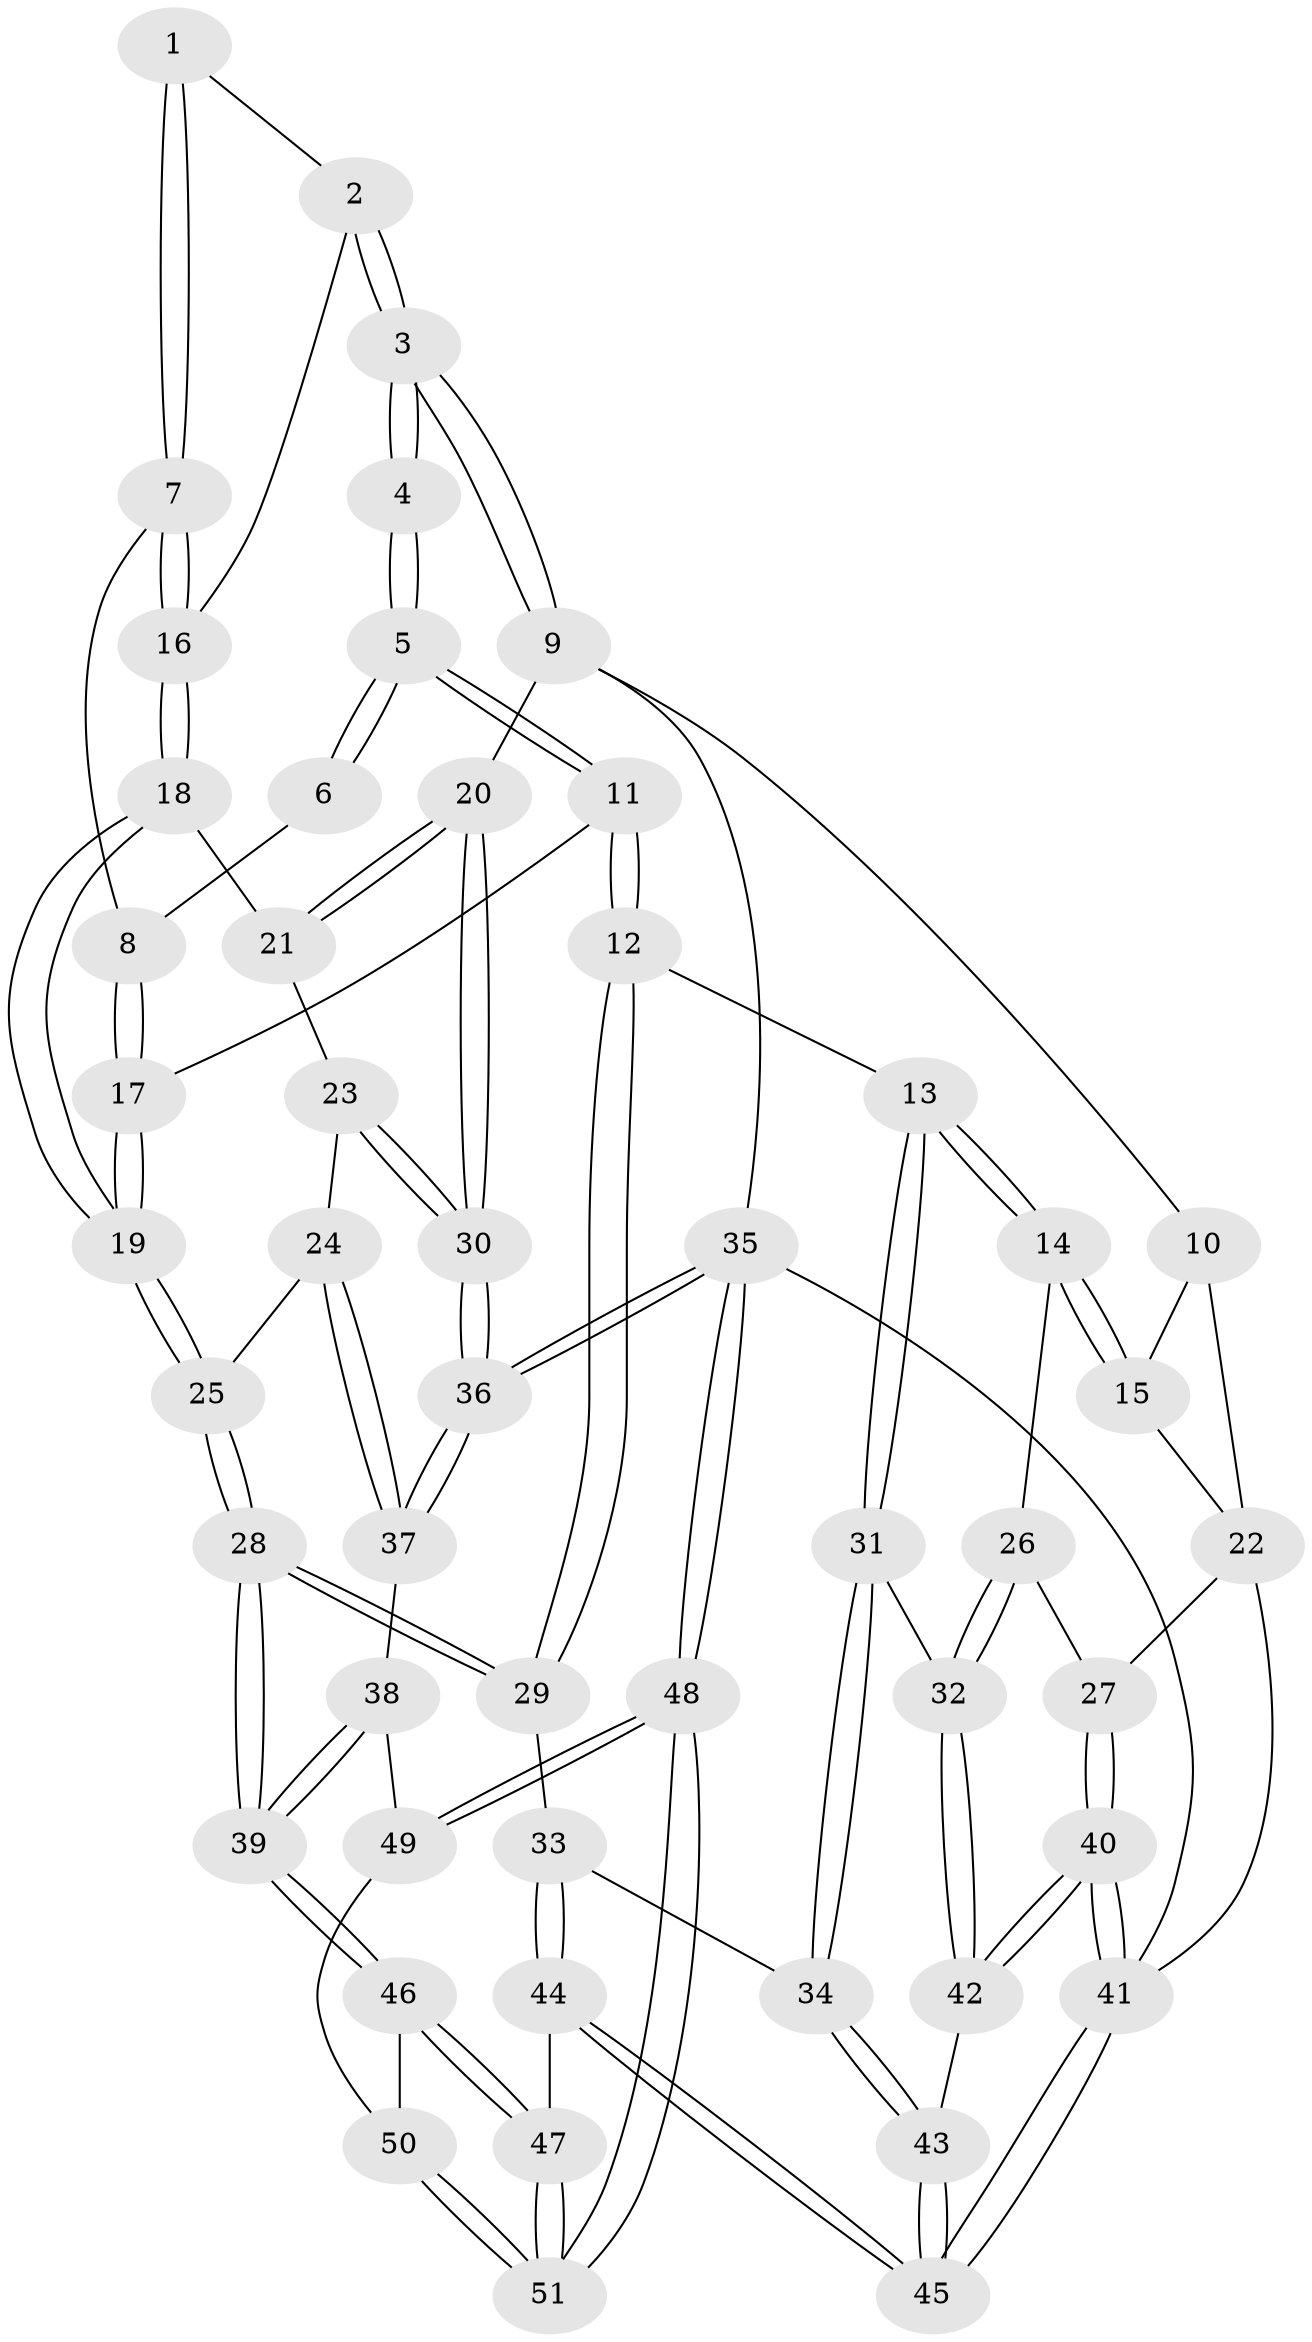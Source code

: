 // coarse degree distribution, {3: 0.16, 6: 0.12, 2: 0.12, 5: 0.4, 8: 0.04, 4: 0.16}
// Generated by graph-tools (version 1.1) at 2025/21/03/04/25 18:21:32]
// undirected, 51 vertices, 124 edges
graph export_dot {
graph [start="1"]
  node [color=gray90,style=filled];
  1 [pos="+0.6700212771154985+0.21242743194918526"];
  2 [pos="+0.9924702886165517+0.1334979444198078"];
  3 [pos="+1+0"];
  4 [pos="+0.38647793582410606+0.08922156064618596"];
  5 [pos="+0.43804740751672955+0.18760985011162248"];
  6 [pos="+0.6616519308847634+0.21404695035300123"];
  7 [pos="+0.8132235171714706+0.32170013656967006"];
  8 [pos="+0.7602335687227046+0.3381630433383708"];
  9 [pos="+1+0"];
  10 [pos="+0.34204716951672054+0.06874418994229733"];
  11 [pos="+0.5121406746978765+0.45116757954032316"];
  12 [pos="+0.38877752754243394+0.5805149974570801"];
  13 [pos="+0.2334402801446554+0.5858496723880593"];
  14 [pos="+0.2162903896096867+0.5753366529886458"];
  15 [pos="+0.08594798474283108+0.39568226692255826"];
  16 [pos="+0.8661538018175979+0.30648513621463563"];
  17 [pos="+0.534242987313508+0.45617661155431694"];
  18 [pos="+0.873859778411715+0.47958453463595363"];
  19 [pos="+0.6534495558855083+0.5442946867583648"];
  20 [pos="+1+0.5271102947392368"];
  21 [pos="+0.901724491336222+0.5127684025578095"];
  22 [pos="+0+0.36696587233306566"];
  23 [pos="+0.8731252947932459+0.6519296947464112"];
  24 [pos="+0.8233740468815519+0.7057758941304336"];
  25 [pos="+0.7276609797581407+0.6810297715115898"];
  26 [pos="+0+0.6590907052487054"];
  27 [pos="+0+0.6551634067081619"];
  28 [pos="+0.5806617074132093+0.8550406868003897"];
  29 [pos="+0.43282401172391965+0.721390177799697"];
  30 [pos="+1+0.6622389058701805"];
  31 [pos="+0.20228854062565166+0.6785219317170684"];
  32 [pos="+0.09482942083648507+0.8063339347050025"];
  33 [pos="+0.326814425159892+0.862489408050251"];
  34 [pos="+0.25317430177563616+0.8421093724474905"];
  35 [pos="+1+1"];
  36 [pos="+1+0.9155251934205422"];
  37 [pos="+0.8769503637699964+0.8114488772407529"];
  38 [pos="+0.8237570466516573+0.8778505489832351"];
  39 [pos="+0.5831281441066309+0.8685016634647209"];
  40 [pos="+0+0.8857423872236118"];
  41 [pos="+0+1"];
  42 [pos="+0.07535659526421987+0.8618532486840935"];
  43 [pos="+0.13088919236438595+0.9140209244657622"];
  44 [pos="+0.3878263387693813+1"];
  45 [pos="+0.24698454769244987+1"];
  46 [pos="+0.5641489292689876+0.9909902319618372"];
  47 [pos="+0.5216809899791516+1"];
  48 [pos="+1+1"];
  49 [pos="+0.8208635007316478+0.913862634207914"];
  50 [pos="+0.8114552303912907+0.9279702020488517"];
  51 [pos="+0.6929625804935358+1"];
  1 -- 2;
  1 -- 7;
  1 -- 7;
  2 -- 3;
  2 -- 3;
  2 -- 16;
  3 -- 4;
  3 -- 4;
  3 -- 9;
  3 -- 9;
  4 -- 5;
  4 -- 5;
  5 -- 6;
  5 -- 6;
  5 -- 11;
  5 -- 11;
  6 -- 8;
  7 -- 8;
  7 -- 16;
  7 -- 16;
  8 -- 17;
  8 -- 17;
  9 -- 10;
  9 -- 20;
  9 -- 35;
  10 -- 15;
  10 -- 22;
  11 -- 12;
  11 -- 12;
  11 -- 17;
  12 -- 13;
  12 -- 29;
  12 -- 29;
  13 -- 14;
  13 -- 14;
  13 -- 31;
  13 -- 31;
  14 -- 15;
  14 -- 15;
  14 -- 26;
  15 -- 22;
  16 -- 18;
  16 -- 18;
  17 -- 19;
  17 -- 19;
  18 -- 19;
  18 -- 19;
  18 -- 21;
  19 -- 25;
  19 -- 25;
  20 -- 21;
  20 -- 21;
  20 -- 30;
  20 -- 30;
  21 -- 23;
  22 -- 27;
  22 -- 41;
  23 -- 24;
  23 -- 30;
  23 -- 30;
  24 -- 25;
  24 -- 37;
  24 -- 37;
  25 -- 28;
  25 -- 28;
  26 -- 27;
  26 -- 32;
  26 -- 32;
  27 -- 40;
  27 -- 40;
  28 -- 29;
  28 -- 29;
  28 -- 39;
  28 -- 39;
  29 -- 33;
  30 -- 36;
  30 -- 36;
  31 -- 32;
  31 -- 34;
  31 -- 34;
  32 -- 42;
  32 -- 42;
  33 -- 34;
  33 -- 44;
  33 -- 44;
  34 -- 43;
  34 -- 43;
  35 -- 36;
  35 -- 36;
  35 -- 48;
  35 -- 48;
  35 -- 41;
  36 -- 37;
  36 -- 37;
  37 -- 38;
  38 -- 39;
  38 -- 39;
  38 -- 49;
  39 -- 46;
  39 -- 46;
  40 -- 41;
  40 -- 41;
  40 -- 42;
  40 -- 42;
  41 -- 45;
  41 -- 45;
  42 -- 43;
  43 -- 45;
  43 -- 45;
  44 -- 45;
  44 -- 45;
  44 -- 47;
  46 -- 47;
  46 -- 47;
  46 -- 50;
  47 -- 51;
  47 -- 51;
  48 -- 49;
  48 -- 49;
  48 -- 51;
  48 -- 51;
  49 -- 50;
  50 -- 51;
  50 -- 51;
}
